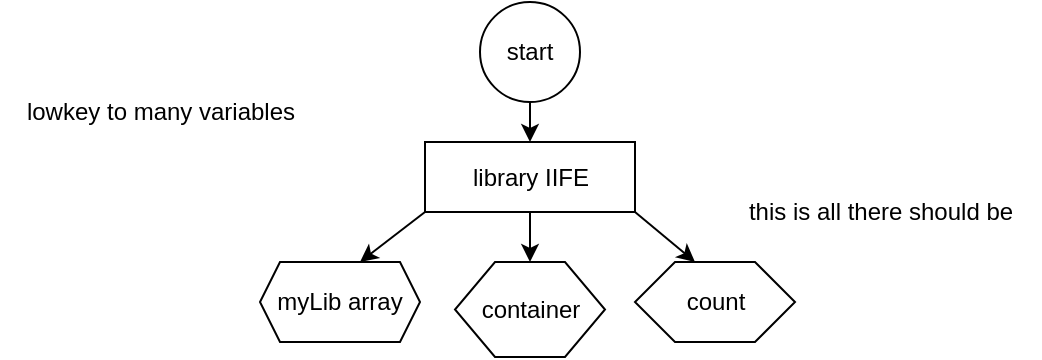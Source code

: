 <mxfile>
    <diagram id="uzCqAQoldDcmCxs_0g0p" name="Page-1">
        <mxGraphModel dx="567" dy="512" grid="1" gridSize="10" guides="1" tooltips="1" connect="1" arrows="1" fold="1" page="1" pageScale="1" pageWidth="850" pageHeight="1100" math="0" shadow="0">
            <root>
                <mxCell id="0"/>
                <mxCell id="1" parent="0"/>
                <mxCell id="4" value="" style="edgeStyle=none;html=1;" parent="1" source="2" target="3" edge="1">
                    <mxGeometry relative="1" as="geometry"/>
                </mxCell>
                <mxCell id="2" value="start" style="ellipse;whiteSpace=wrap;html=1;" parent="1" vertex="1">
                    <mxGeometry x="260" y="80" width="50" height="50" as="geometry"/>
                </mxCell>
                <mxCell id="22" value="" style="edgeStyle=none;html=1;" edge="1" parent="1" source="3" target="21">
                    <mxGeometry relative="1" as="geometry"/>
                </mxCell>
                <mxCell id="26" style="edgeStyle=none;html=1;exitX=1;exitY=1;exitDx=0;exitDy=0;entryX=0.375;entryY=0;entryDx=0;entryDy=0;" edge="1" parent="1" source="3" target="23">
                    <mxGeometry relative="1" as="geometry"/>
                </mxCell>
                <mxCell id="27" style="edgeStyle=none;html=1;exitX=0;exitY=1;exitDx=0;exitDy=0;entryX=0.625;entryY=0;entryDx=0;entryDy=0;" edge="1" parent="1" source="3" target="18">
                    <mxGeometry relative="1" as="geometry"/>
                </mxCell>
                <mxCell id="3" value="library IIFE" style="whiteSpace=wrap;html=1;" parent="1" vertex="1">
                    <mxGeometry x="232.5" y="150" width="105" height="35" as="geometry"/>
                </mxCell>
                <mxCell id="18" value="myLib array" style="shape=hexagon;perimeter=hexagonPerimeter2;whiteSpace=wrap;html=1;fixedSize=1;size=10;" vertex="1" parent="1">
                    <mxGeometry x="150" y="210" width="80" height="40" as="geometry"/>
                </mxCell>
                <mxCell id="20" value="lowkey to many variables" style="text;html=1;align=center;verticalAlign=middle;resizable=0;points=[];autosize=1;strokeColor=none;fillColor=none;" vertex="1" parent="1">
                    <mxGeometry x="20" y="120" width="160" height="30" as="geometry"/>
                </mxCell>
                <mxCell id="21" value="container" style="shape=hexagon;perimeter=hexagonPerimeter2;whiteSpace=wrap;html=1;fixedSize=1;" vertex="1" parent="1">
                    <mxGeometry x="247.5" y="210" width="75" height="47.5" as="geometry"/>
                </mxCell>
                <mxCell id="23" value="count" style="shape=hexagon;perimeter=hexagonPerimeter2;whiteSpace=wrap;html=1;fixedSize=1;" vertex="1" parent="1">
                    <mxGeometry x="337.5" y="210" width="80" height="40" as="geometry"/>
                </mxCell>
                <mxCell id="24" value="this is all there should be" style="text;html=1;align=center;verticalAlign=middle;resizable=0;points=[];autosize=1;strokeColor=none;fillColor=none;" vertex="1" parent="1">
                    <mxGeometry x="380" y="170" width="160" height="30" as="geometry"/>
                </mxCell>
            </root>
        </mxGraphModel>
    </diagram>
</mxfile>